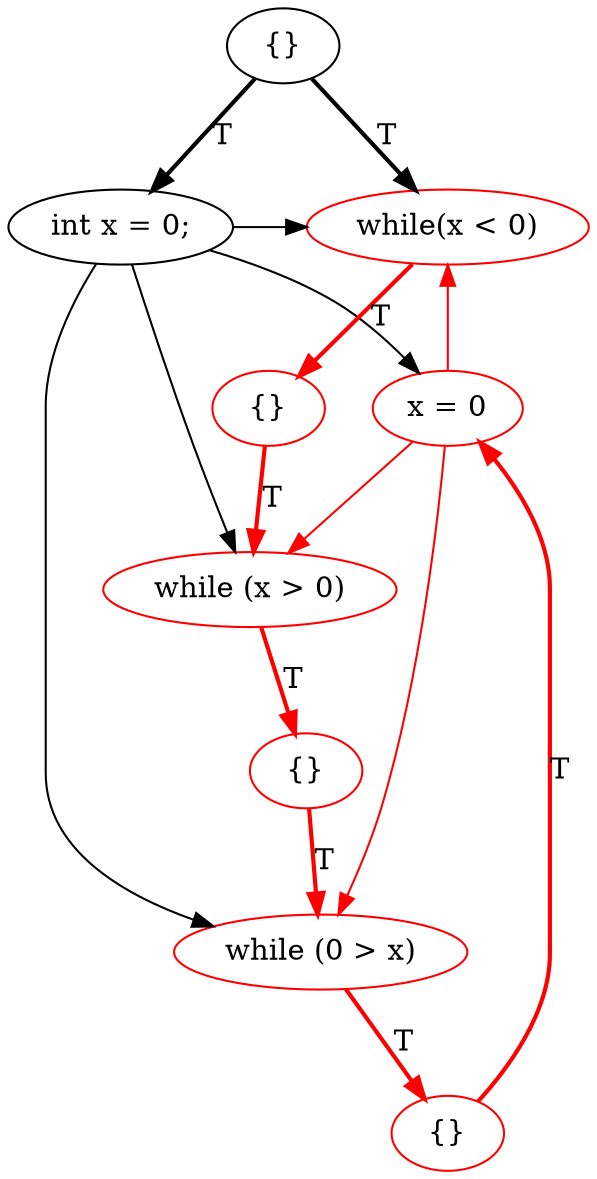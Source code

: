 digraph {
rankdir=TD;
0[label="{}"]; 
0 -> 1[label="T",style=bold];
1[label="int x = 0;"];
1 -> 2;
1 -> 3;
1 -> 5;
1 -> 7;
0 -> 2[label="T",style=bold];
2[label="while(x < 0)",color=red]; 
2 -> 4[label="T",style=bold,color=red];
4[label="{}",color=red]; 
4 -> 5[label="T",style=bold,color=red];
5[label="while (x > 0)",color=red]; 
5 -> 6[label="T",style=bold,color=red];
6[label="{}",color=red]; 
6 -> 7[label="T",style=bold,color=red];
7[label="while (0 > x)",color=red]; 
7 -> 8[label="T",style=bold,color=red];
8[label="{}",color=red]; 
8 -> 3[label="T",style=bold,color=red];
3[label="x = 0",color=red];
3 -> 2[color=red];
3 -> 5[color=red];
3 -> 7[color=red];
{ rank=same 1 2 }{ rank=same 4 }{ rank=same 5 }{ rank=same 6 }{ rank=same 7 }{ rank=same 8 }{ rank=same 3 }
}